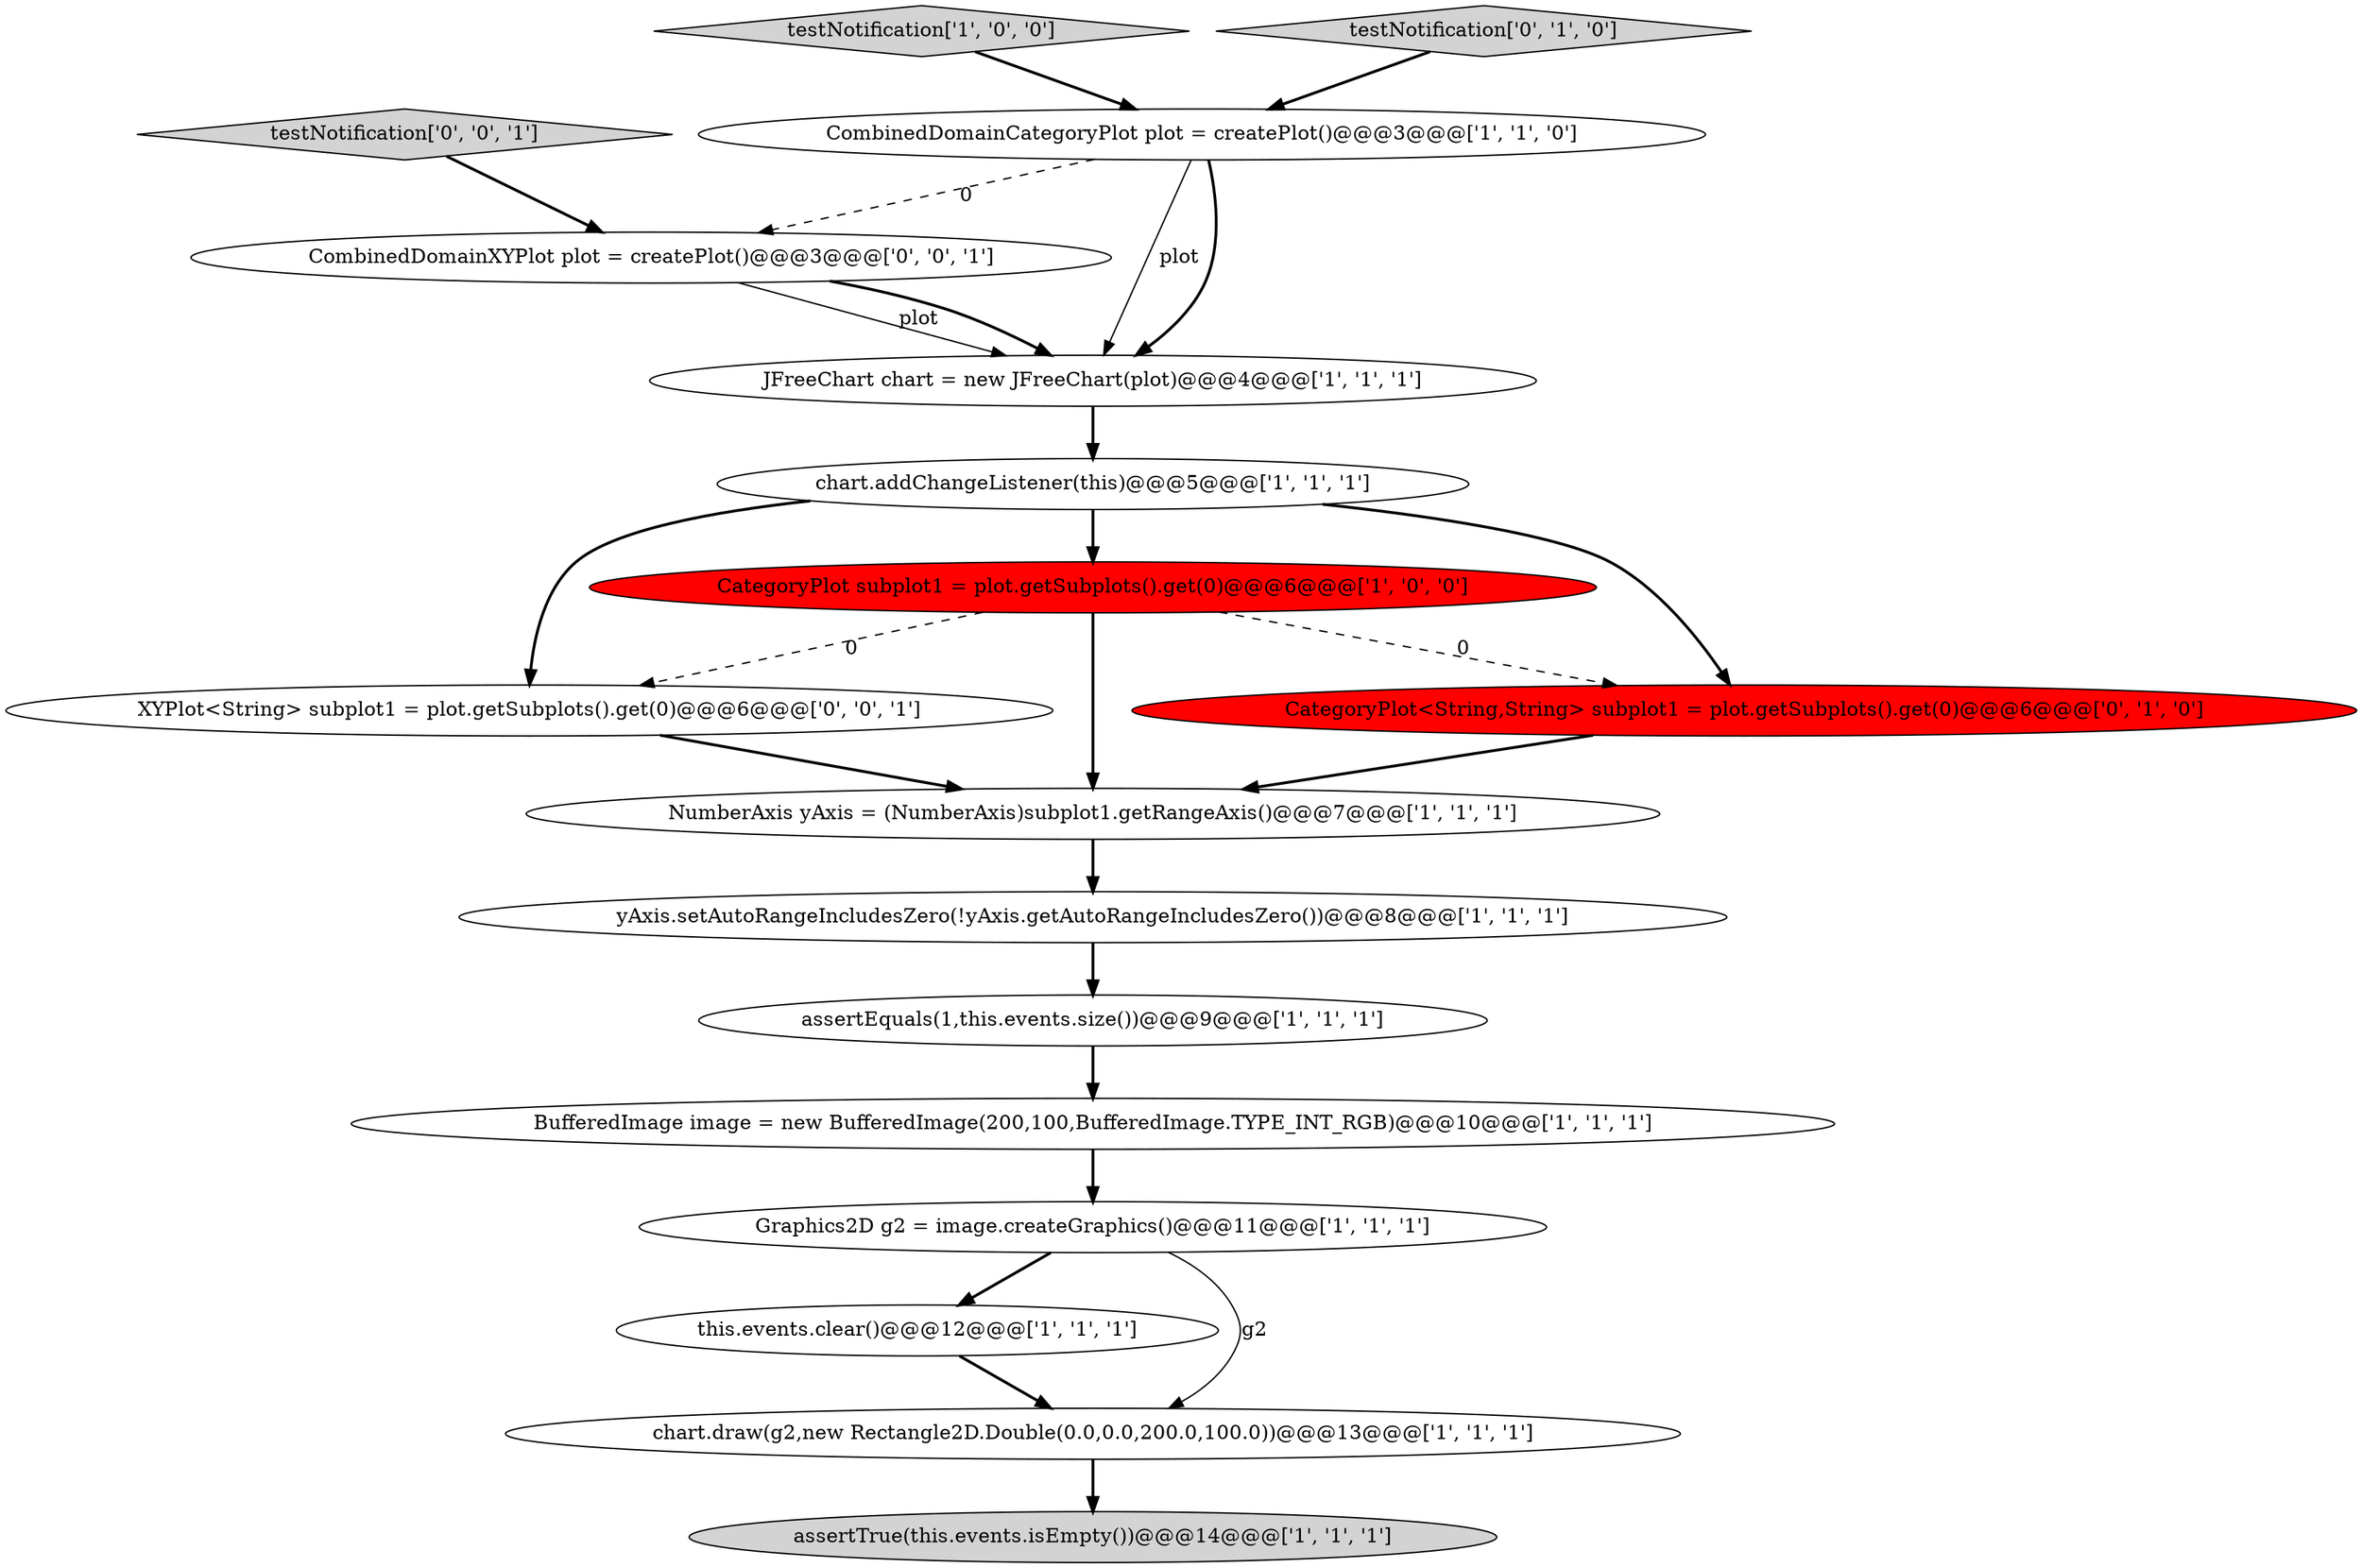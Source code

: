 digraph {
8 [style = filled, label = "assertTrue(this.events.isEmpty())@@@14@@@['1', '1', '1']", fillcolor = lightgray, shape = ellipse image = "AAA0AAABBB1BBB"];
11 [style = filled, label = "yAxis.setAutoRangeIncludesZero(!yAxis.getAutoRangeIncludesZero())@@@8@@@['1', '1', '1']", fillcolor = white, shape = ellipse image = "AAA0AAABBB1BBB"];
10 [style = filled, label = "CombinedDomainCategoryPlot plot = createPlot()@@@3@@@['1', '1', '0']", fillcolor = white, shape = ellipse image = "AAA0AAABBB1BBB"];
2 [style = filled, label = "NumberAxis yAxis = (NumberAxis)subplot1.getRangeAxis()@@@7@@@['1', '1', '1']", fillcolor = white, shape = ellipse image = "AAA0AAABBB1BBB"];
3 [style = filled, label = "testNotification['1', '0', '0']", fillcolor = lightgray, shape = diamond image = "AAA0AAABBB1BBB"];
15 [style = filled, label = "XYPlot<String> subplot1 = plot.getSubplots().get(0)@@@6@@@['0', '0', '1']", fillcolor = white, shape = ellipse image = "AAA0AAABBB3BBB"];
12 [style = filled, label = "assertEquals(1,this.events.size())@@@9@@@['1', '1', '1']", fillcolor = white, shape = ellipse image = "AAA0AAABBB1BBB"];
4 [style = filled, label = "CategoryPlot subplot1 = plot.getSubplots().get(0)@@@6@@@['1', '0', '0']", fillcolor = red, shape = ellipse image = "AAA1AAABBB1BBB"];
7 [style = filled, label = "chart.addChangeListener(this)@@@5@@@['1', '1', '1']", fillcolor = white, shape = ellipse image = "AAA0AAABBB1BBB"];
13 [style = filled, label = "CategoryPlot<String,String> subplot1 = plot.getSubplots().get(0)@@@6@@@['0', '1', '0']", fillcolor = red, shape = ellipse image = "AAA1AAABBB2BBB"];
1 [style = filled, label = "Graphics2D g2 = image.createGraphics()@@@11@@@['1', '1', '1']", fillcolor = white, shape = ellipse image = "AAA0AAABBB1BBB"];
0 [style = filled, label = "BufferedImage image = new BufferedImage(200,100,BufferedImage.TYPE_INT_RGB)@@@10@@@['1', '1', '1']", fillcolor = white, shape = ellipse image = "AAA0AAABBB1BBB"];
14 [style = filled, label = "testNotification['0', '1', '0']", fillcolor = lightgray, shape = diamond image = "AAA0AAABBB2BBB"];
16 [style = filled, label = "CombinedDomainXYPlot plot = createPlot()@@@3@@@['0', '0', '1']", fillcolor = white, shape = ellipse image = "AAA0AAABBB3BBB"];
17 [style = filled, label = "testNotification['0', '0', '1']", fillcolor = lightgray, shape = diamond image = "AAA0AAABBB3BBB"];
5 [style = filled, label = "this.events.clear()@@@12@@@['1', '1', '1']", fillcolor = white, shape = ellipse image = "AAA0AAABBB1BBB"];
9 [style = filled, label = "JFreeChart chart = new JFreeChart(plot)@@@4@@@['1', '1', '1']", fillcolor = white, shape = ellipse image = "AAA0AAABBB1BBB"];
6 [style = filled, label = "chart.draw(g2,new Rectangle2D.Double(0.0,0.0,200.0,100.0))@@@13@@@['1', '1', '1']", fillcolor = white, shape = ellipse image = "AAA0AAABBB1BBB"];
1->5 [style = bold, label=""];
7->13 [style = bold, label=""];
15->2 [style = bold, label=""];
14->10 [style = bold, label=""];
11->12 [style = bold, label=""];
4->2 [style = bold, label=""];
7->4 [style = bold, label=""];
9->7 [style = bold, label=""];
12->0 [style = bold, label=""];
10->9 [style = solid, label="plot"];
3->10 [style = bold, label=""];
5->6 [style = bold, label=""];
0->1 [style = bold, label=""];
4->15 [style = dashed, label="0"];
6->8 [style = bold, label=""];
7->15 [style = bold, label=""];
1->6 [style = solid, label="g2"];
10->9 [style = bold, label=""];
10->16 [style = dashed, label="0"];
4->13 [style = dashed, label="0"];
16->9 [style = solid, label="plot"];
2->11 [style = bold, label=""];
16->9 [style = bold, label=""];
17->16 [style = bold, label=""];
13->2 [style = bold, label=""];
}
